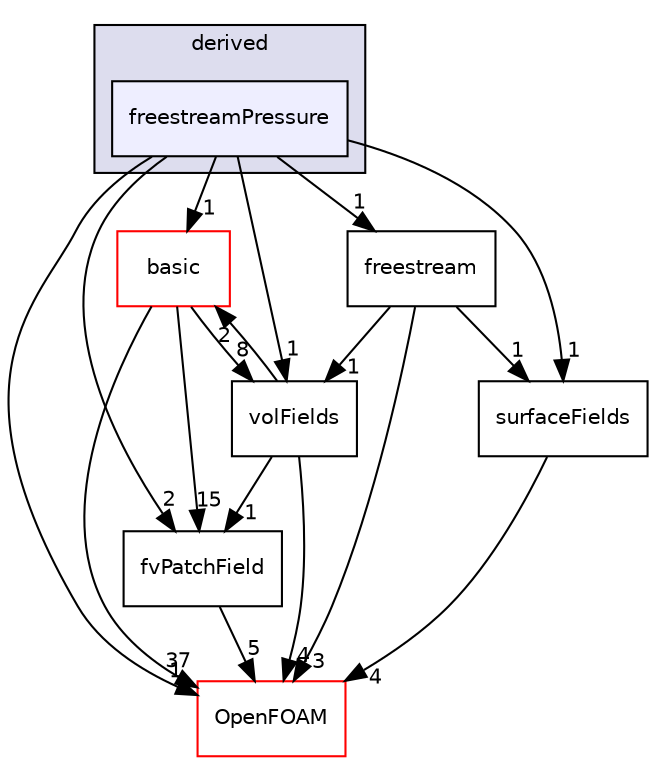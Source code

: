 digraph "src/finiteVolume/fields/fvPatchFields/derived/freestreamPressure" {
  bgcolor=transparent;
  compound=true
  node [ fontsize="10", fontname="Helvetica"];
  edge [ labelfontsize="10", labelfontname="Helvetica"];
  subgraph clusterdir_ece9aa6b5af9a7776a75b0c1993b0910 {
    graph [ bgcolor="#ddddee", pencolor="black", label="derived" fontname="Helvetica", fontsize="10", URL="dir_ece9aa6b5af9a7776a75b0c1993b0910.html"]
  dir_5600086075ae25d62885fd0561f4e314 [shape=box, label="freestreamPressure", style="filled", fillcolor="#eeeeff", pencolor="black", URL="dir_5600086075ae25d62885fd0561f4e314.html"];
  }
  dir_546b14c9025d30bb5b92fa069dbdd82c [shape=box label="basic" color="red" URL="dir_546b14c9025d30bb5b92fa069dbdd82c.html"];
  dir_e917362872c14f1e52027900c795bee8 [shape=box label="freestream" URL="dir_e917362872c14f1e52027900c795bee8.html"];
  dir_6b9423849569a7ee618201e7cfce9eaa [shape=box label="fvPatchField" URL="dir_6b9423849569a7ee618201e7cfce9eaa.html"];
  dir_bd8bf7fa65467c460a50eacc456ce356 [shape=box label="volFields" URL="dir_bd8bf7fa65467c460a50eacc456ce356.html"];
  dir_c5473ff19b20e6ec4dfe5c310b3778a8 [shape=box label="OpenFOAM" color="red" URL="dir_c5473ff19b20e6ec4dfe5c310b3778a8.html"];
  dir_606ba9250f9107f82f779cbd3e87c3a5 [shape=box label="surfaceFields" URL="dir_606ba9250f9107f82f779cbd3e87c3a5.html"];
  dir_5600086075ae25d62885fd0561f4e314->dir_546b14c9025d30bb5b92fa069dbdd82c [headlabel="1", labeldistance=1.5 headhref="dir_000957_000908.html"];
  dir_5600086075ae25d62885fd0561f4e314->dir_e917362872c14f1e52027900c795bee8 [headlabel="1", labeldistance=1.5 headhref="dir_000957_000956.html"];
  dir_5600086075ae25d62885fd0561f4e314->dir_6b9423849569a7ee618201e7cfce9eaa [headlabel="2", labeldistance=1.5 headhref="dir_000957_001011.html"];
  dir_5600086075ae25d62885fd0561f4e314->dir_bd8bf7fa65467c460a50eacc456ce356 [headlabel="1", labeldistance=1.5 headhref="dir_000957_001032.html"];
  dir_5600086075ae25d62885fd0561f4e314->dir_c5473ff19b20e6ec4dfe5c310b3778a8 [headlabel="1", labeldistance=1.5 headhref="dir_000957_001929.html"];
  dir_5600086075ae25d62885fd0561f4e314->dir_606ba9250f9107f82f779cbd3e87c3a5 [headlabel="1", labeldistance=1.5 headhref="dir_000957_001031.html"];
  dir_546b14c9025d30bb5b92fa069dbdd82c->dir_6b9423849569a7ee618201e7cfce9eaa [headlabel="15", labeldistance=1.5 headhref="dir_000908_001011.html"];
  dir_546b14c9025d30bb5b92fa069dbdd82c->dir_bd8bf7fa65467c460a50eacc456ce356 [headlabel="8", labeldistance=1.5 headhref="dir_000908_001032.html"];
  dir_546b14c9025d30bb5b92fa069dbdd82c->dir_c5473ff19b20e6ec4dfe5c310b3778a8 [headlabel="37", labeldistance=1.5 headhref="dir_000908_001929.html"];
  dir_e917362872c14f1e52027900c795bee8->dir_bd8bf7fa65467c460a50eacc456ce356 [headlabel="1", labeldistance=1.5 headhref="dir_000956_001032.html"];
  dir_e917362872c14f1e52027900c795bee8->dir_c5473ff19b20e6ec4dfe5c310b3778a8 [headlabel="3", labeldistance=1.5 headhref="dir_000956_001929.html"];
  dir_e917362872c14f1e52027900c795bee8->dir_606ba9250f9107f82f779cbd3e87c3a5 [headlabel="1", labeldistance=1.5 headhref="dir_000956_001031.html"];
  dir_6b9423849569a7ee618201e7cfce9eaa->dir_c5473ff19b20e6ec4dfe5c310b3778a8 [headlabel="5", labeldistance=1.5 headhref="dir_001011_001929.html"];
  dir_bd8bf7fa65467c460a50eacc456ce356->dir_546b14c9025d30bb5b92fa069dbdd82c [headlabel="2", labeldistance=1.5 headhref="dir_001032_000908.html"];
  dir_bd8bf7fa65467c460a50eacc456ce356->dir_6b9423849569a7ee618201e7cfce9eaa [headlabel="1", labeldistance=1.5 headhref="dir_001032_001011.html"];
  dir_bd8bf7fa65467c460a50eacc456ce356->dir_c5473ff19b20e6ec4dfe5c310b3778a8 [headlabel="4", labeldistance=1.5 headhref="dir_001032_001929.html"];
  dir_606ba9250f9107f82f779cbd3e87c3a5->dir_c5473ff19b20e6ec4dfe5c310b3778a8 [headlabel="4", labeldistance=1.5 headhref="dir_001031_001929.html"];
}
